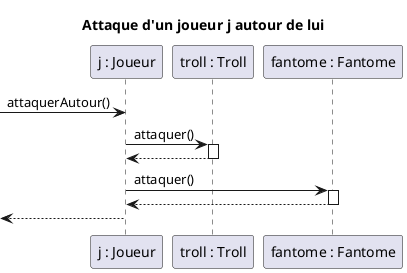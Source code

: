 @startuml

title "Attaque d'un joueur j autour de lui"

participant "j : Joueur" as j
participant "troll : Troll" as t
participant "fantome : Fantome" as f

-> j : attaquerAutour()
j -> t : attaquer()
activate t
t --> j
deactivate t
j -> f : attaquer()
activate f
f --> j
deactivate f
<-- j
deactivate j


@enduml